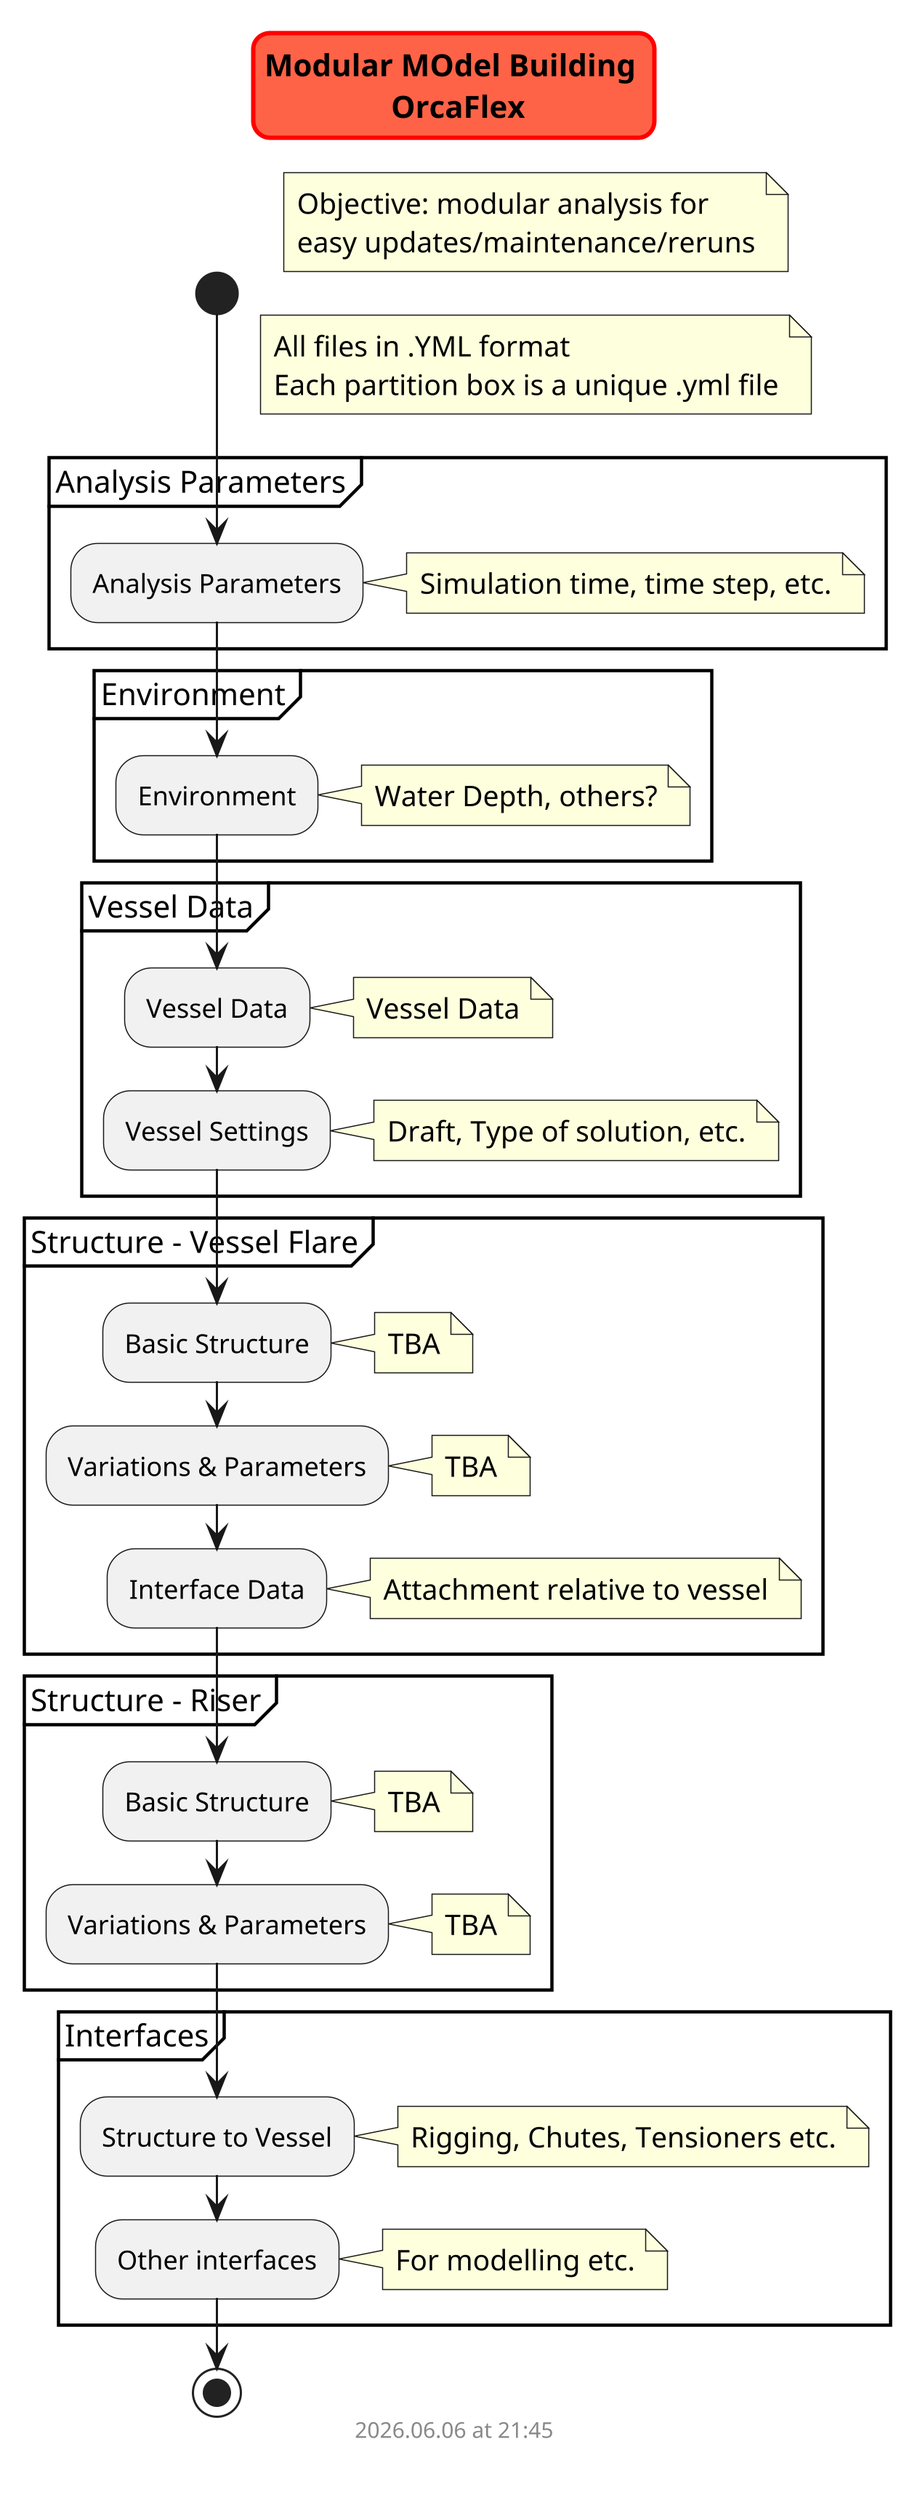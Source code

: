 @startuml modular_analysis
scale 3
skinparam titleBorderRoundCorner 15
skinparam titleBorderThickness 2
skinparam titleBorderColor red
skinparam titleBackgroundColor Tomato

title Modular MOdel Building \n OrcaFlex

start

    note right
        Objective: modular analysis for 
        easy updates/maintenance/reruns
    end note

    note right
        All files in .YML format
        Each partition box is a unique .yml file
    end note

    partition "Analysis Parameters" {

        :Analysis Parameters;
            note right
                Simulation time, time step, etc.
            end note

    }

    partition "Environment" {

        :Environment;
            note right
                Water Depth, others?
            end note

    }

    partition "Vessel Data" {

        :Vessel Data;
            note right
                Vessel Data
            end note

        :Vessel Settings;
            note right
                Draft, Type of solution, etc.
            end note


    }

    partition "Structure - Vessel Flare" {
        :Basic Structure;
            note right
                TBA
            end note

        :Variations & Parameters;
            note right
                TBA
            end note

        :Interface Data;
            note right
                Attachment relative to vessel
            end note

    }


    partition "Structure - Riser" {
        :Basic Structure;
            note right
                TBA
            end note

        :Variations & Parameters;
            note right
                TBA
            end note

    }


    partition "Interfaces" {
        :Structure to Vessel;
            note right
                Rigging, Chutes, Tensioners etc.
            end note

        :Other interfaces;
            note right
                For modelling etc.
            end note

    }

stop

footer
%date("yyyy.MM.dd' at 'HH:mm")
%filename()
end footer

@enduml
